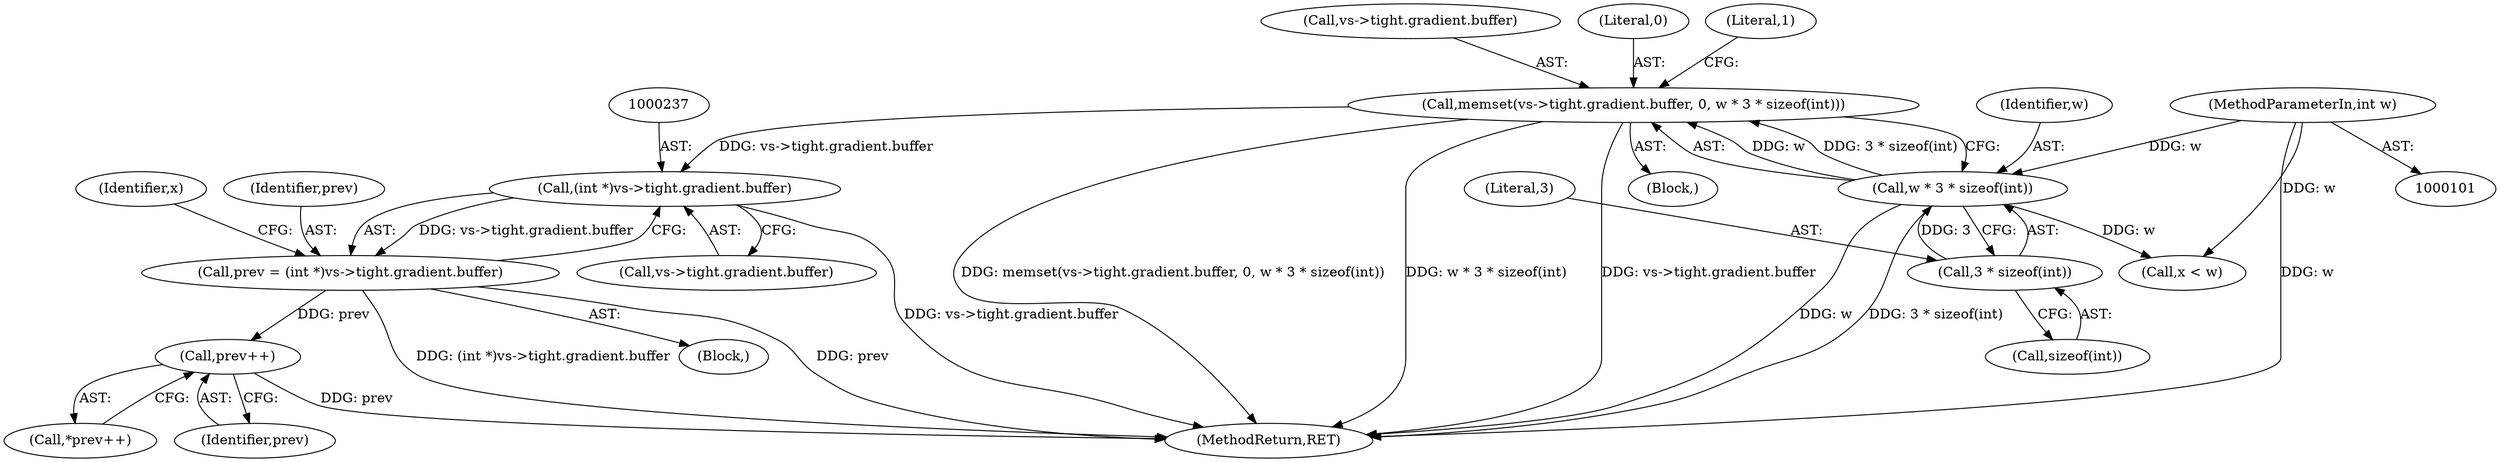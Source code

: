 digraph "0_qemu_9f64916da20eea67121d544698676295bbb105a7_7@API" {
"1000124" [label="(Call,memset(vs->tight.gradient.buffer, 0, w * 3 * sizeof(int)))"];
"1000133" [label="(Call,w * 3 * sizeof(int))"];
"1000104" [label="(MethodParameterIn,int w)"];
"1000135" [label="(Call,3 * sizeof(int))"];
"1000236" [label="(Call,(int *)vs->tight.gradient.buffer)"];
"1000234" [label="(Call,prev = (int *)vs->tight.gradient.buffer)"];
"1000305" [label="(Call,prev++)"];
"1000137" [label="(Call,sizeof(int))"];
"1000234" [label="(Call,prev = (int *)vs->tight.gradient.buffer)"];
"1000124" [label="(Call,memset(vs->tight.gradient.buffer, 0, w * 3 * sizeof(int)))"];
"1000351" [label="(MethodReturn,RET)"];
"1000238" [label="(Call,vs->tight.gradient.buffer)"];
"1000305" [label="(Call,prev++)"];
"1000213" [label="(Block,)"];
"1000306" [label="(Identifier,prev)"];
"1000304" [label="(Call,*prev++)"];
"1000125" [label="(Call,vs->tight.gradient.buffer)"];
"1000136" [label="(Literal,3)"];
"1000249" [label="(Call,x < w)"];
"1000132" [label="(Literal,0)"];
"1000104" [label="(MethodParameterIn,int w)"];
"1000247" [label="(Identifier,x)"];
"1000106" [label="(Block,)"];
"1000133" [label="(Call,w * 3 * sizeof(int))"];
"1000134" [label="(Identifier,w)"];
"1000140" [label="(Literal,1)"];
"1000236" [label="(Call,(int *)vs->tight.gradient.buffer)"];
"1000135" [label="(Call,3 * sizeof(int))"];
"1000235" [label="(Identifier,prev)"];
"1000124" -> "1000106"  [label="AST: "];
"1000124" -> "1000133"  [label="CFG: "];
"1000125" -> "1000124"  [label="AST: "];
"1000132" -> "1000124"  [label="AST: "];
"1000133" -> "1000124"  [label="AST: "];
"1000140" -> "1000124"  [label="CFG: "];
"1000124" -> "1000351"  [label="DDG: vs->tight.gradient.buffer"];
"1000124" -> "1000351"  [label="DDG: w * 3 * sizeof(int)"];
"1000124" -> "1000351"  [label="DDG: memset(vs->tight.gradient.buffer, 0, w * 3 * sizeof(int))"];
"1000133" -> "1000124"  [label="DDG: w"];
"1000133" -> "1000124"  [label="DDG: 3 * sizeof(int)"];
"1000124" -> "1000236"  [label="DDG: vs->tight.gradient.buffer"];
"1000133" -> "1000135"  [label="CFG: "];
"1000134" -> "1000133"  [label="AST: "];
"1000135" -> "1000133"  [label="AST: "];
"1000133" -> "1000351"  [label="DDG: w"];
"1000133" -> "1000351"  [label="DDG: 3 * sizeof(int)"];
"1000104" -> "1000133"  [label="DDG: w"];
"1000135" -> "1000133"  [label="DDG: 3"];
"1000133" -> "1000249"  [label="DDG: w"];
"1000104" -> "1000101"  [label="AST: "];
"1000104" -> "1000351"  [label="DDG: w"];
"1000104" -> "1000249"  [label="DDG: w"];
"1000135" -> "1000137"  [label="CFG: "];
"1000136" -> "1000135"  [label="AST: "];
"1000137" -> "1000135"  [label="AST: "];
"1000236" -> "1000234"  [label="AST: "];
"1000236" -> "1000238"  [label="CFG: "];
"1000237" -> "1000236"  [label="AST: "];
"1000238" -> "1000236"  [label="AST: "];
"1000234" -> "1000236"  [label="CFG: "];
"1000236" -> "1000351"  [label="DDG: vs->tight.gradient.buffer"];
"1000236" -> "1000234"  [label="DDG: vs->tight.gradient.buffer"];
"1000234" -> "1000213"  [label="AST: "];
"1000235" -> "1000234"  [label="AST: "];
"1000247" -> "1000234"  [label="CFG: "];
"1000234" -> "1000351"  [label="DDG: (int *)vs->tight.gradient.buffer"];
"1000234" -> "1000351"  [label="DDG: prev"];
"1000234" -> "1000305"  [label="DDG: prev"];
"1000305" -> "1000304"  [label="AST: "];
"1000305" -> "1000306"  [label="CFG: "];
"1000306" -> "1000305"  [label="AST: "];
"1000304" -> "1000305"  [label="CFG: "];
"1000305" -> "1000351"  [label="DDG: prev"];
}
